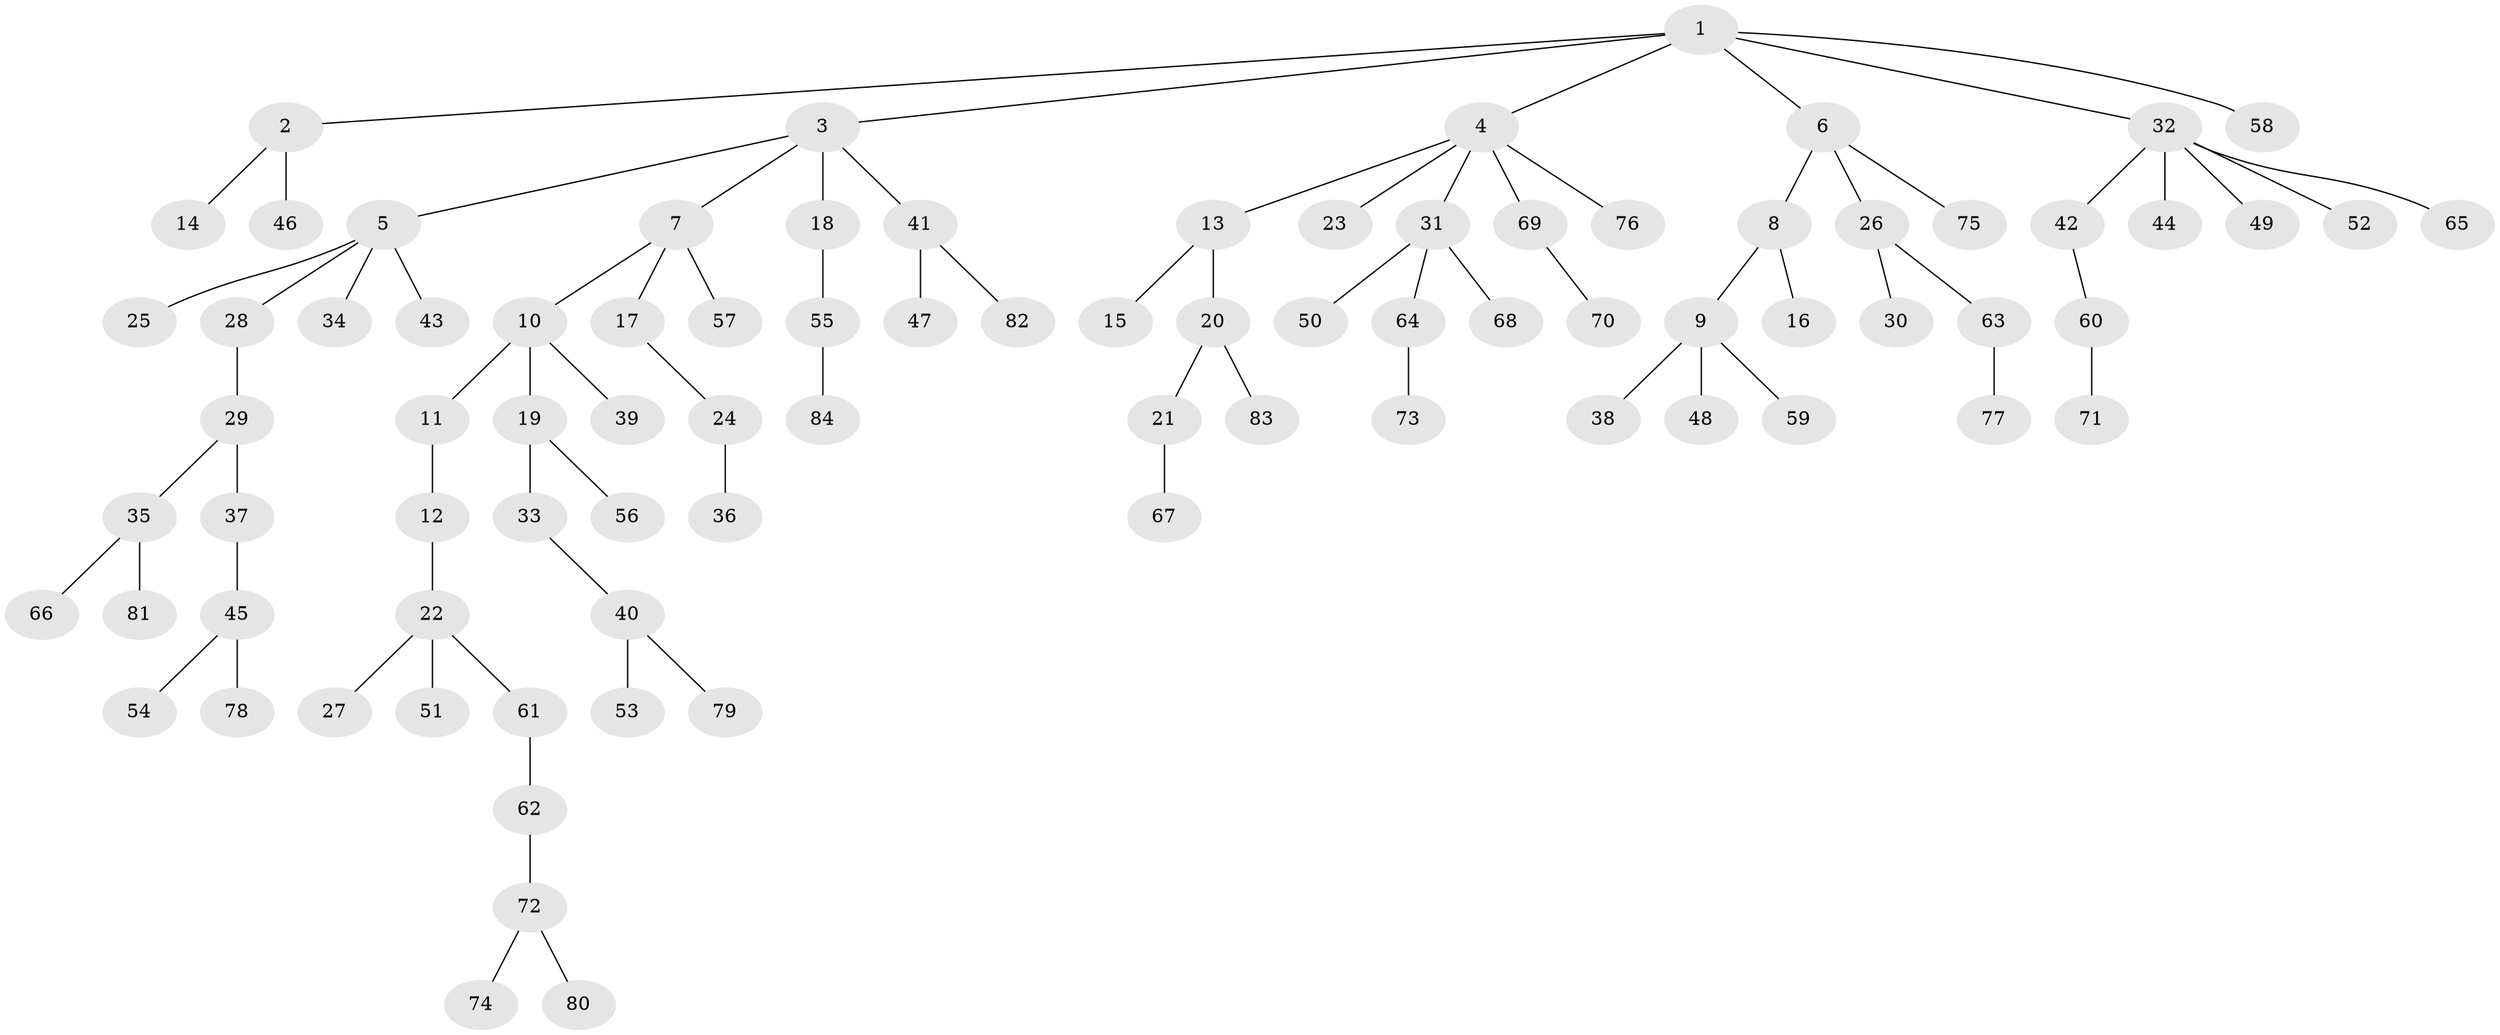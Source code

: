 // Generated by graph-tools (version 1.1) at 2025/26/03/09/25 03:26:23]
// undirected, 84 vertices, 83 edges
graph export_dot {
graph [start="1"]
  node [color=gray90,style=filled];
  1;
  2;
  3;
  4;
  5;
  6;
  7;
  8;
  9;
  10;
  11;
  12;
  13;
  14;
  15;
  16;
  17;
  18;
  19;
  20;
  21;
  22;
  23;
  24;
  25;
  26;
  27;
  28;
  29;
  30;
  31;
  32;
  33;
  34;
  35;
  36;
  37;
  38;
  39;
  40;
  41;
  42;
  43;
  44;
  45;
  46;
  47;
  48;
  49;
  50;
  51;
  52;
  53;
  54;
  55;
  56;
  57;
  58;
  59;
  60;
  61;
  62;
  63;
  64;
  65;
  66;
  67;
  68;
  69;
  70;
  71;
  72;
  73;
  74;
  75;
  76;
  77;
  78;
  79;
  80;
  81;
  82;
  83;
  84;
  1 -- 2;
  1 -- 3;
  1 -- 4;
  1 -- 6;
  1 -- 32;
  1 -- 58;
  2 -- 14;
  2 -- 46;
  3 -- 5;
  3 -- 7;
  3 -- 18;
  3 -- 41;
  4 -- 13;
  4 -- 23;
  4 -- 31;
  4 -- 69;
  4 -- 76;
  5 -- 25;
  5 -- 28;
  5 -- 34;
  5 -- 43;
  6 -- 8;
  6 -- 26;
  6 -- 75;
  7 -- 10;
  7 -- 17;
  7 -- 57;
  8 -- 9;
  8 -- 16;
  9 -- 38;
  9 -- 48;
  9 -- 59;
  10 -- 11;
  10 -- 19;
  10 -- 39;
  11 -- 12;
  12 -- 22;
  13 -- 15;
  13 -- 20;
  17 -- 24;
  18 -- 55;
  19 -- 33;
  19 -- 56;
  20 -- 21;
  20 -- 83;
  21 -- 67;
  22 -- 27;
  22 -- 51;
  22 -- 61;
  24 -- 36;
  26 -- 30;
  26 -- 63;
  28 -- 29;
  29 -- 35;
  29 -- 37;
  31 -- 50;
  31 -- 64;
  31 -- 68;
  32 -- 42;
  32 -- 44;
  32 -- 49;
  32 -- 52;
  32 -- 65;
  33 -- 40;
  35 -- 66;
  35 -- 81;
  37 -- 45;
  40 -- 53;
  40 -- 79;
  41 -- 47;
  41 -- 82;
  42 -- 60;
  45 -- 54;
  45 -- 78;
  55 -- 84;
  60 -- 71;
  61 -- 62;
  62 -- 72;
  63 -- 77;
  64 -- 73;
  69 -- 70;
  72 -- 74;
  72 -- 80;
}

